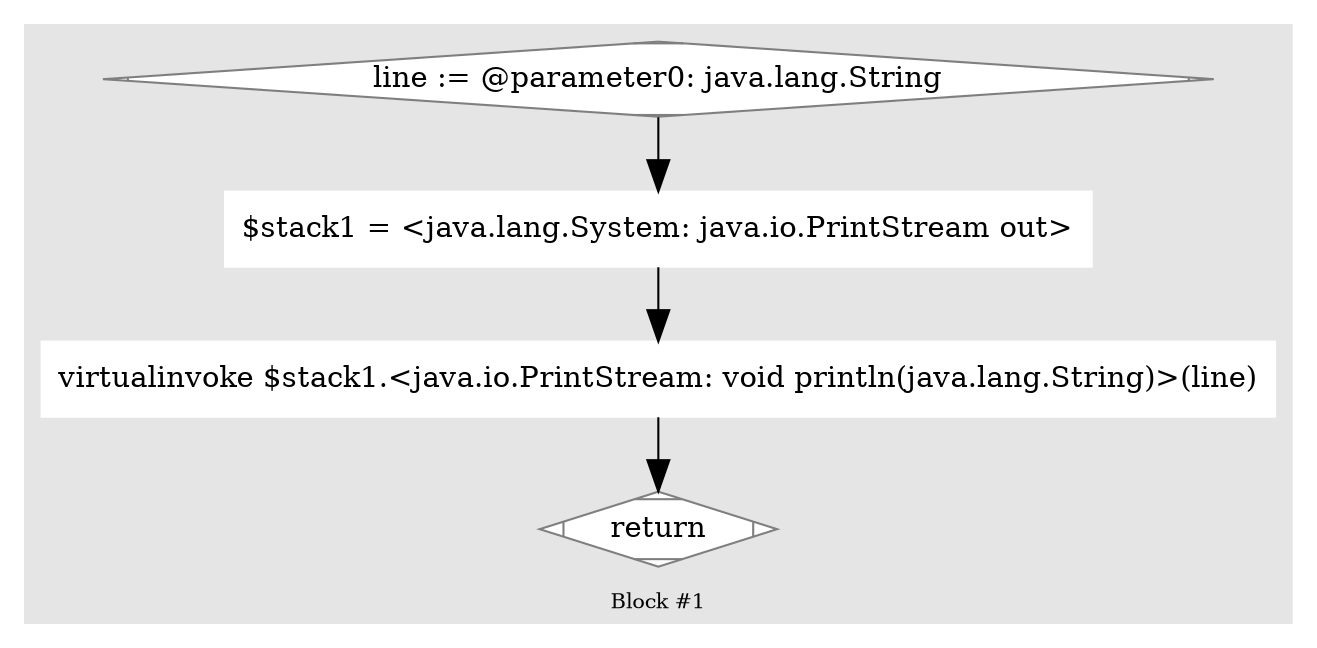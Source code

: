 digraph G {
	compound=true
	labelloc=b
	style=filled
	color=gray90
	node [shape=box,style=filled,color=white]
	edge [fontsize=10,arrowsize=1.5,fontcolor=grey40]
	fontsize=10

//  lines [32: 33] 
	subgraph cluster_137225802 { 
		label = "Block #1"
		658909832[label="line := @parameter0: java.lang.String",shape=Mdiamond,color=grey50,fillcolor=white]
		670663110[label="$stack1 = &lt;java.lang.System: java.io.PrintStream out&gt;"]
		1267655902[label="virtualinvoke $stack1.&lt;java.io.PrintStream: void println(java.lang.String)&gt;(line)"]
		538592647[label="return",shape=Mdiamond,color=grey50,fillcolor=white]

		658909832 -> 670663110 -> 1267655902 -> 538592647
	}

}
